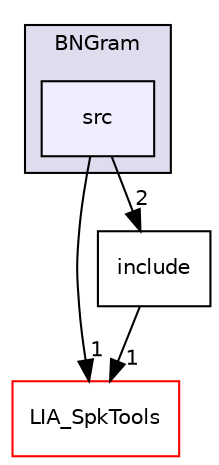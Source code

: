 digraph "LIA_Utils/BNGram/src" {
  compound=true
  node [ fontsize="10", fontname="Helvetica"];
  edge [ labelfontsize="10", labelfontname="Helvetica"];
  subgraph clusterdir_b4745ca01c4ca43cb0688e76731d3c94 {
    graph [ bgcolor="#ddddee", pencolor="black", label="BNGram" fontname="Helvetica", fontsize="10", URL="dir_b4745ca01c4ca43cb0688e76731d3c94.html"]
  dir_3ba026e4f9a3bc2db20419faaa21a582 [shape=box, label="src", style="filled", fillcolor="#eeeeff", pencolor="black", URL="dir_3ba026e4f9a3bc2db20419faaa21a582.html"];
  }
  dir_7b9f40c7474acebf25e66f966c5b9c6a [shape=box label="LIA_SpkTools" fillcolor="white" style="filled" color="red" URL="dir_7b9f40c7474acebf25e66f966c5b9c6a.html"];
  dir_ab9a62acba51cb6e68fcb9688f101e71 [shape=box label="include" URL="dir_ab9a62acba51cb6e68fcb9688f101e71.html"];
  dir_3ba026e4f9a3bc2db20419faaa21a582->dir_7b9f40c7474acebf25e66f966c5b9c6a [headlabel="1", labeldistance=1.5 headhref="dir_000116_000110.html"];
  dir_3ba026e4f9a3bc2db20419faaa21a582->dir_ab9a62acba51cb6e68fcb9688f101e71 [headlabel="2", labeldistance=1.5 headhref="dir_000116_000115.html"];
  dir_ab9a62acba51cb6e68fcb9688f101e71->dir_7b9f40c7474acebf25e66f966c5b9c6a [headlabel="1", labeldistance=1.5 headhref="dir_000115_000110.html"];
}
